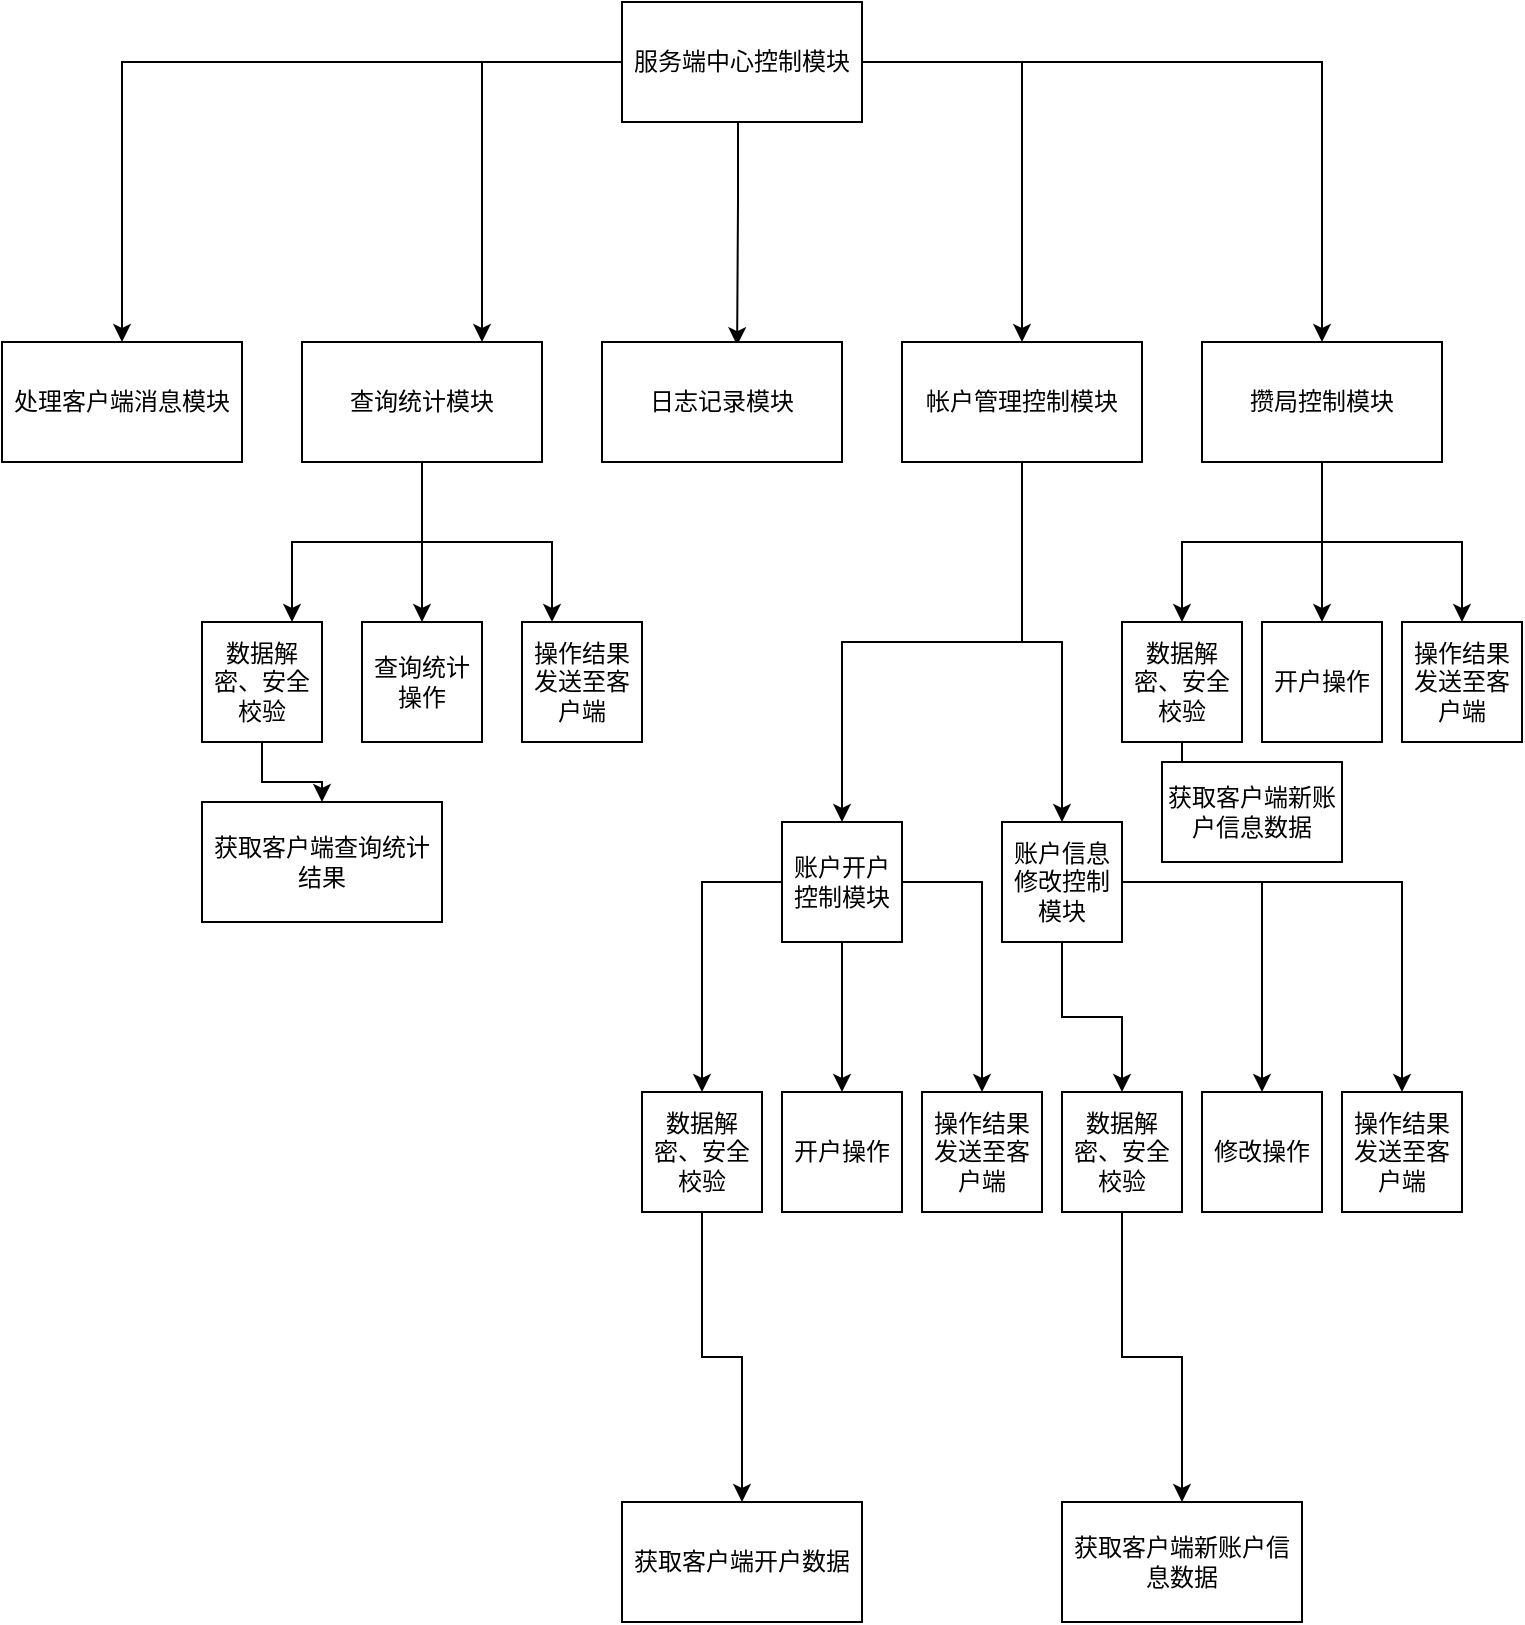 <mxfile version="22.1.3" type="device">
  <diagram id="prtHgNgQTEPvFCAcTncT" name="Page-1">
    <mxGraphModel dx="1002" dy="577" grid="1" gridSize="10" guides="1" tooltips="1" connect="1" arrows="1" fold="1" page="1" pageScale="1" pageWidth="827" pageHeight="1169" math="0" shadow="0">
      <root>
        <mxCell id="0" />
        <mxCell id="1" parent="0" />
        <mxCell id="LNOKrHgC-utzztskLwtO-10" style="edgeStyle=orthogonalEdgeStyle;rounded=0;orthogonalLoop=1;jettySize=auto;html=1;" edge="1" parent="1" source="LNOKrHgC-utzztskLwtO-1" target="LNOKrHgC-utzztskLwtO-2">
          <mxGeometry relative="1" as="geometry" />
        </mxCell>
        <mxCell id="LNOKrHgC-utzztskLwtO-11" style="edgeStyle=orthogonalEdgeStyle;rounded=0;orthogonalLoop=1;jettySize=auto;html=1;entryX=0.75;entryY=0;entryDx=0;entryDy=0;" edge="1" parent="1" source="LNOKrHgC-utzztskLwtO-1" target="LNOKrHgC-utzztskLwtO-3">
          <mxGeometry relative="1" as="geometry" />
        </mxCell>
        <mxCell id="LNOKrHgC-utzztskLwtO-12" style="edgeStyle=orthogonalEdgeStyle;rounded=0;orthogonalLoop=1;jettySize=auto;html=1;entryX=0.563;entryY=0.027;entryDx=0;entryDy=0;entryPerimeter=0;" edge="1" parent="1" source="LNOKrHgC-utzztskLwtO-1" target="LNOKrHgC-utzztskLwtO-4">
          <mxGeometry relative="1" as="geometry">
            <Array as="points">
              <mxPoint x="408" y="140" />
              <mxPoint x="408" y="140" />
            </Array>
          </mxGeometry>
        </mxCell>
        <mxCell id="LNOKrHgC-utzztskLwtO-13" style="edgeStyle=orthogonalEdgeStyle;rounded=0;orthogonalLoop=1;jettySize=auto;html=1;" edge="1" parent="1" source="LNOKrHgC-utzztskLwtO-1" target="LNOKrHgC-utzztskLwtO-5">
          <mxGeometry relative="1" as="geometry" />
        </mxCell>
        <mxCell id="LNOKrHgC-utzztskLwtO-14" style="edgeStyle=orthogonalEdgeStyle;rounded=0;orthogonalLoop=1;jettySize=auto;html=1;" edge="1" parent="1" source="LNOKrHgC-utzztskLwtO-1" target="LNOKrHgC-utzztskLwtO-6">
          <mxGeometry relative="1" as="geometry" />
        </mxCell>
        <mxCell id="LNOKrHgC-utzztskLwtO-1" value="服务端中心控制模块" style="rounded=0;whiteSpace=wrap;html=1;" vertex="1" parent="1">
          <mxGeometry x="350" y="40" width="120" height="60" as="geometry" />
        </mxCell>
        <mxCell id="LNOKrHgC-utzztskLwtO-2" value="处理客户端消息模块" style="rounded=0;whiteSpace=wrap;html=1;" vertex="1" parent="1">
          <mxGeometry x="40" y="210" width="120" height="60" as="geometry" />
        </mxCell>
        <mxCell id="LNOKrHgC-utzztskLwtO-18" style="edgeStyle=orthogonalEdgeStyle;rounded=0;orthogonalLoop=1;jettySize=auto;html=1;" edge="1" parent="1" source="LNOKrHgC-utzztskLwtO-3" target="LNOKrHgC-utzztskLwtO-8">
          <mxGeometry relative="1" as="geometry" />
        </mxCell>
        <mxCell id="LNOKrHgC-utzztskLwtO-19" style="edgeStyle=orthogonalEdgeStyle;rounded=0;orthogonalLoop=1;jettySize=auto;html=1;entryX=0.75;entryY=0;entryDx=0;entryDy=0;" edge="1" parent="1" source="LNOKrHgC-utzztskLwtO-3" target="LNOKrHgC-utzztskLwtO-7">
          <mxGeometry relative="1" as="geometry" />
        </mxCell>
        <mxCell id="LNOKrHgC-utzztskLwtO-20" style="edgeStyle=orthogonalEdgeStyle;rounded=0;orthogonalLoop=1;jettySize=auto;html=1;entryX=0.25;entryY=0;entryDx=0;entryDy=0;" edge="1" parent="1" source="LNOKrHgC-utzztskLwtO-3" target="LNOKrHgC-utzztskLwtO-9">
          <mxGeometry relative="1" as="geometry" />
        </mxCell>
        <mxCell id="LNOKrHgC-utzztskLwtO-3" value="查询统计模块" style="rounded=0;whiteSpace=wrap;html=1;" vertex="1" parent="1">
          <mxGeometry x="190" y="210" width="120" height="60" as="geometry" />
        </mxCell>
        <mxCell id="LNOKrHgC-utzztskLwtO-4" value="日志记录模块" style="rounded=0;whiteSpace=wrap;html=1;" vertex="1" parent="1">
          <mxGeometry x="340" y="210" width="120" height="60" as="geometry" />
        </mxCell>
        <mxCell id="LNOKrHgC-utzztskLwtO-44" style="edgeStyle=orthogonalEdgeStyle;rounded=0;orthogonalLoop=1;jettySize=auto;html=1;" edge="1" parent="1" source="LNOKrHgC-utzztskLwtO-5" target="LNOKrHgC-utzztskLwtO-23">
          <mxGeometry relative="1" as="geometry" />
        </mxCell>
        <mxCell id="LNOKrHgC-utzztskLwtO-45" style="edgeStyle=orthogonalEdgeStyle;rounded=0;orthogonalLoop=1;jettySize=auto;html=1;" edge="1" parent="1" source="LNOKrHgC-utzztskLwtO-5" target="LNOKrHgC-utzztskLwtO-24">
          <mxGeometry relative="1" as="geometry" />
        </mxCell>
        <mxCell id="LNOKrHgC-utzztskLwtO-5" value="帐户管理控制模块" style="rounded=0;whiteSpace=wrap;html=1;" vertex="1" parent="1">
          <mxGeometry x="490" y="210" width="120" height="60" as="geometry" />
        </mxCell>
        <mxCell id="LNOKrHgC-utzztskLwtO-49" style="edgeStyle=orthogonalEdgeStyle;rounded=0;orthogonalLoop=1;jettySize=auto;html=1;" edge="1" parent="1" source="LNOKrHgC-utzztskLwtO-6" target="LNOKrHgC-utzztskLwtO-46">
          <mxGeometry relative="1" as="geometry" />
        </mxCell>
        <mxCell id="LNOKrHgC-utzztskLwtO-50" style="edgeStyle=orthogonalEdgeStyle;rounded=0;orthogonalLoop=1;jettySize=auto;html=1;" edge="1" parent="1" source="LNOKrHgC-utzztskLwtO-6" target="LNOKrHgC-utzztskLwtO-47">
          <mxGeometry relative="1" as="geometry" />
        </mxCell>
        <mxCell id="LNOKrHgC-utzztskLwtO-51" style="edgeStyle=orthogonalEdgeStyle;rounded=0;orthogonalLoop=1;jettySize=auto;html=1;" edge="1" parent="1" source="LNOKrHgC-utzztskLwtO-6" target="LNOKrHgC-utzztskLwtO-48">
          <mxGeometry relative="1" as="geometry" />
        </mxCell>
        <mxCell id="LNOKrHgC-utzztskLwtO-6" value="攒局控制模块" style="rounded=0;whiteSpace=wrap;html=1;" vertex="1" parent="1">
          <mxGeometry x="640" y="210" width="120" height="60" as="geometry" />
        </mxCell>
        <mxCell id="LNOKrHgC-utzztskLwtO-22" style="edgeStyle=orthogonalEdgeStyle;rounded=0;orthogonalLoop=1;jettySize=auto;html=1;" edge="1" parent="1" source="LNOKrHgC-utzztskLwtO-7" target="LNOKrHgC-utzztskLwtO-21">
          <mxGeometry relative="1" as="geometry" />
        </mxCell>
        <mxCell id="LNOKrHgC-utzztskLwtO-7" value="数据解密、安全校验" style="whiteSpace=wrap;html=1;aspect=fixed;" vertex="1" parent="1">
          <mxGeometry x="140" y="350" width="60" height="60" as="geometry" />
        </mxCell>
        <mxCell id="LNOKrHgC-utzztskLwtO-8" value="查询统计操作" style="whiteSpace=wrap;html=1;aspect=fixed;" vertex="1" parent="1">
          <mxGeometry x="220" y="350" width="60" height="60" as="geometry" />
        </mxCell>
        <mxCell id="LNOKrHgC-utzztskLwtO-9" value="操作结果发送至客户端" style="whiteSpace=wrap;html=1;aspect=fixed;" vertex="1" parent="1">
          <mxGeometry x="300" y="350" width="60" height="60" as="geometry" />
        </mxCell>
        <mxCell id="LNOKrHgC-utzztskLwtO-21" value="获取客户端查询统计结果" style="rounded=0;whiteSpace=wrap;html=1;" vertex="1" parent="1">
          <mxGeometry x="140" y="440" width="120" height="60" as="geometry" />
        </mxCell>
        <mxCell id="LNOKrHgC-utzztskLwtO-26" style="edgeStyle=orthogonalEdgeStyle;rounded=0;orthogonalLoop=1;jettySize=auto;html=1;entryX=0.5;entryY=0;entryDx=0;entryDy=0;" edge="1" parent="1" source="LNOKrHgC-utzztskLwtO-23" target="LNOKrHgC-utzztskLwtO-25">
          <mxGeometry relative="1" as="geometry" />
        </mxCell>
        <mxCell id="LNOKrHgC-utzztskLwtO-28" style="edgeStyle=orthogonalEdgeStyle;rounded=0;orthogonalLoop=1;jettySize=auto;html=1;" edge="1" parent="1" source="LNOKrHgC-utzztskLwtO-23" target="LNOKrHgC-utzztskLwtO-27">
          <mxGeometry relative="1" as="geometry" />
        </mxCell>
        <mxCell id="LNOKrHgC-utzztskLwtO-31" style="edgeStyle=orthogonalEdgeStyle;rounded=0;orthogonalLoop=1;jettySize=auto;html=1;" edge="1" parent="1" source="LNOKrHgC-utzztskLwtO-23" target="LNOKrHgC-utzztskLwtO-30">
          <mxGeometry relative="1" as="geometry" />
        </mxCell>
        <mxCell id="LNOKrHgC-utzztskLwtO-23" value="账户开户控制模块" style="rounded=0;whiteSpace=wrap;html=1;" vertex="1" parent="1">
          <mxGeometry x="430" y="450" width="60" height="60" as="geometry" />
        </mxCell>
        <mxCell id="LNOKrHgC-utzztskLwtO-37" style="edgeStyle=orthogonalEdgeStyle;rounded=0;orthogonalLoop=1;jettySize=auto;html=1;" edge="1" parent="1" source="LNOKrHgC-utzztskLwtO-24" target="LNOKrHgC-utzztskLwtO-34">
          <mxGeometry relative="1" as="geometry" />
        </mxCell>
        <mxCell id="LNOKrHgC-utzztskLwtO-38" style="edgeStyle=orthogonalEdgeStyle;rounded=0;orthogonalLoop=1;jettySize=auto;html=1;" edge="1" parent="1" source="LNOKrHgC-utzztskLwtO-24" target="LNOKrHgC-utzztskLwtO-35">
          <mxGeometry relative="1" as="geometry" />
        </mxCell>
        <mxCell id="LNOKrHgC-utzztskLwtO-39" style="edgeStyle=orthogonalEdgeStyle;rounded=0;orthogonalLoop=1;jettySize=auto;html=1;" edge="1" parent="1" source="LNOKrHgC-utzztskLwtO-24" target="LNOKrHgC-utzztskLwtO-36">
          <mxGeometry relative="1" as="geometry" />
        </mxCell>
        <mxCell id="LNOKrHgC-utzztskLwtO-24" value="账户信息修改控制模块" style="whiteSpace=wrap;html=1;aspect=fixed;" vertex="1" parent="1">
          <mxGeometry x="540" y="450" width="60" height="60" as="geometry" />
        </mxCell>
        <mxCell id="LNOKrHgC-utzztskLwtO-33" style="edgeStyle=orthogonalEdgeStyle;rounded=0;orthogonalLoop=1;jettySize=auto;html=1;" edge="1" parent="1" source="LNOKrHgC-utzztskLwtO-25" target="LNOKrHgC-utzztskLwtO-32">
          <mxGeometry relative="1" as="geometry" />
        </mxCell>
        <mxCell id="LNOKrHgC-utzztskLwtO-25" value="数据解密、安全校验" style="whiteSpace=wrap;html=1;aspect=fixed;" vertex="1" parent="1">
          <mxGeometry x="360" y="585" width="60" height="60" as="geometry" />
        </mxCell>
        <mxCell id="LNOKrHgC-utzztskLwtO-27" value="开户操作" style="whiteSpace=wrap;html=1;aspect=fixed;" vertex="1" parent="1">
          <mxGeometry x="430" y="585" width="60" height="60" as="geometry" />
        </mxCell>
        <mxCell id="LNOKrHgC-utzztskLwtO-30" value="操作结果发送至客户端" style="whiteSpace=wrap;html=1;aspect=fixed;" vertex="1" parent="1">
          <mxGeometry x="500" y="585" width="60" height="60" as="geometry" />
        </mxCell>
        <mxCell id="LNOKrHgC-utzztskLwtO-32" value="获取客户端开户数据" style="rounded=0;whiteSpace=wrap;html=1;" vertex="1" parent="1">
          <mxGeometry x="350" y="790" width="120" height="60" as="geometry" />
        </mxCell>
        <mxCell id="LNOKrHgC-utzztskLwtO-41" style="edgeStyle=orthogonalEdgeStyle;rounded=0;orthogonalLoop=1;jettySize=auto;html=1;entryX=0.5;entryY=0;entryDx=0;entryDy=0;" edge="1" parent="1" source="LNOKrHgC-utzztskLwtO-34" target="LNOKrHgC-utzztskLwtO-40">
          <mxGeometry relative="1" as="geometry" />
        </mxCell>
        <mxCell id="LNOKrHgC-utzztskLwtO-34" value="数据解密、安全校验" style="whiteSpace=wrap;html=1;aspect=fixed;" vertex="1" parent="1">
          <mxGeometry x="570" y="585" width="60" height="60" as="geometry" />
        </mxCell>
        <mxCell id="LNOKrHgC-utzztskLwtO-35" value="修改操作" style="whiteSpace=wrap;html=1;aspect=fixed;" vertex="1" parent="1">
          <mxGeometry x="640" y="585" width="60" height="60" as="geometry" />
        </mxCell>
        <mxCell id="LNOKrHgC-utzztskLwtO-36" value="操作结果发送至客户端" style="whiteSpace=wrap;html=1;aspect=fixed;" vertex="1" parent="1">
          <mxGeometry x="710" y="585" width="60" height="60" as="geometry" />
        </mxCell>
        <mxCell id="LNOKrHgC-utzztskLwtO-40" value="获取客户端新账户信息数据" style="rounded=0;whiteSpace=wrap;html=1;" vertex="1" parent="1">
          <mxGeometry x="570" y="790" width="120" height="60" as="geometry" />
        </mxCell>
        <mxCell id="LNOKrHgC-utzztskLwtO-56" style="edgeStyle=orthogonalEdgeStyle;rounded=0;orthogonalLoop=1;jettySize=auto;html=1;" edge="1" parent="1" source="LNOKrHgC-utzztskLwtO-46" target="LNOKrHgC-utzztskLwtO-52">
          <mxGeometry relative="1" as="geometry" />
        </mxCell>
        <mxCell id="LNOKrHgC-utzztskLwtO-46" value="数据解密、安全校验" style="whiteSpace=wrap;html=1;aspect=fixed;" vertex="1" parent="1">
          <mxGeometry x="600" y="350" width="60" height="60" as="geometry" />
        </mxCell>
        <mxCell id="LNOKrHgC-utzztskLwtO-47" value="开户操作" style="whiteSpace=wrap;html=1;aspect=fixed;" vertex="1" parent="1">
          <mxGeometry x="670" y="350" width="60" height="60" as="geometry" />
        </mxCell>
        <mxCell id="LNOKrHgC-utzztskLwtO-48" value="操作结果发送至客户端" style="whiteSpace=wrap;html=1;aspect=fixed;" vertex="1" parent="1">
          <mxGeometry x="740" y="350" width="60" height="60" as="geometry" />
        </mxCell>
        <mxCell id="LNOKrHgC-utzztskLwtO-52" value="获取客户端新账户信息数据" style="rounded=0;whiteSpace=wrap;html=1;" vertex="1" parent="1">
          <mxGeometry x="620" y="420" width="90" height="50" as="geometry" />
        </mxCell>
      </root>
    </mxGraphModel>
  </diagram>
</mxfile>
